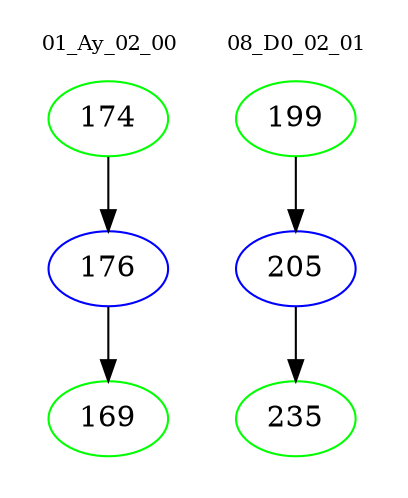 digraph{
subgraph cluster_0 {
color = white
label = "01_Ay_02_00";
fontsize=10;
T0_174 [label="174", color="green"]
T0_174 -> T0_176 [color="black"]
T0_176 [label="176", color="blue"]
T0_176 -> T0_169 [color="black"]
T0_169 [label="169", color="green"]
}
subgraph cluster_1 {
color = white
label = "08_D0_02_01";
fontsize=10;
T1_199 [label="199", color="green"]
T1_199 -> T1_205 [color="black"]
T1_205 [label="205", color="blue"]
T1_205 -> T1_235 [color="black"]
T1_235 [label="235", color="green"]
}
}
